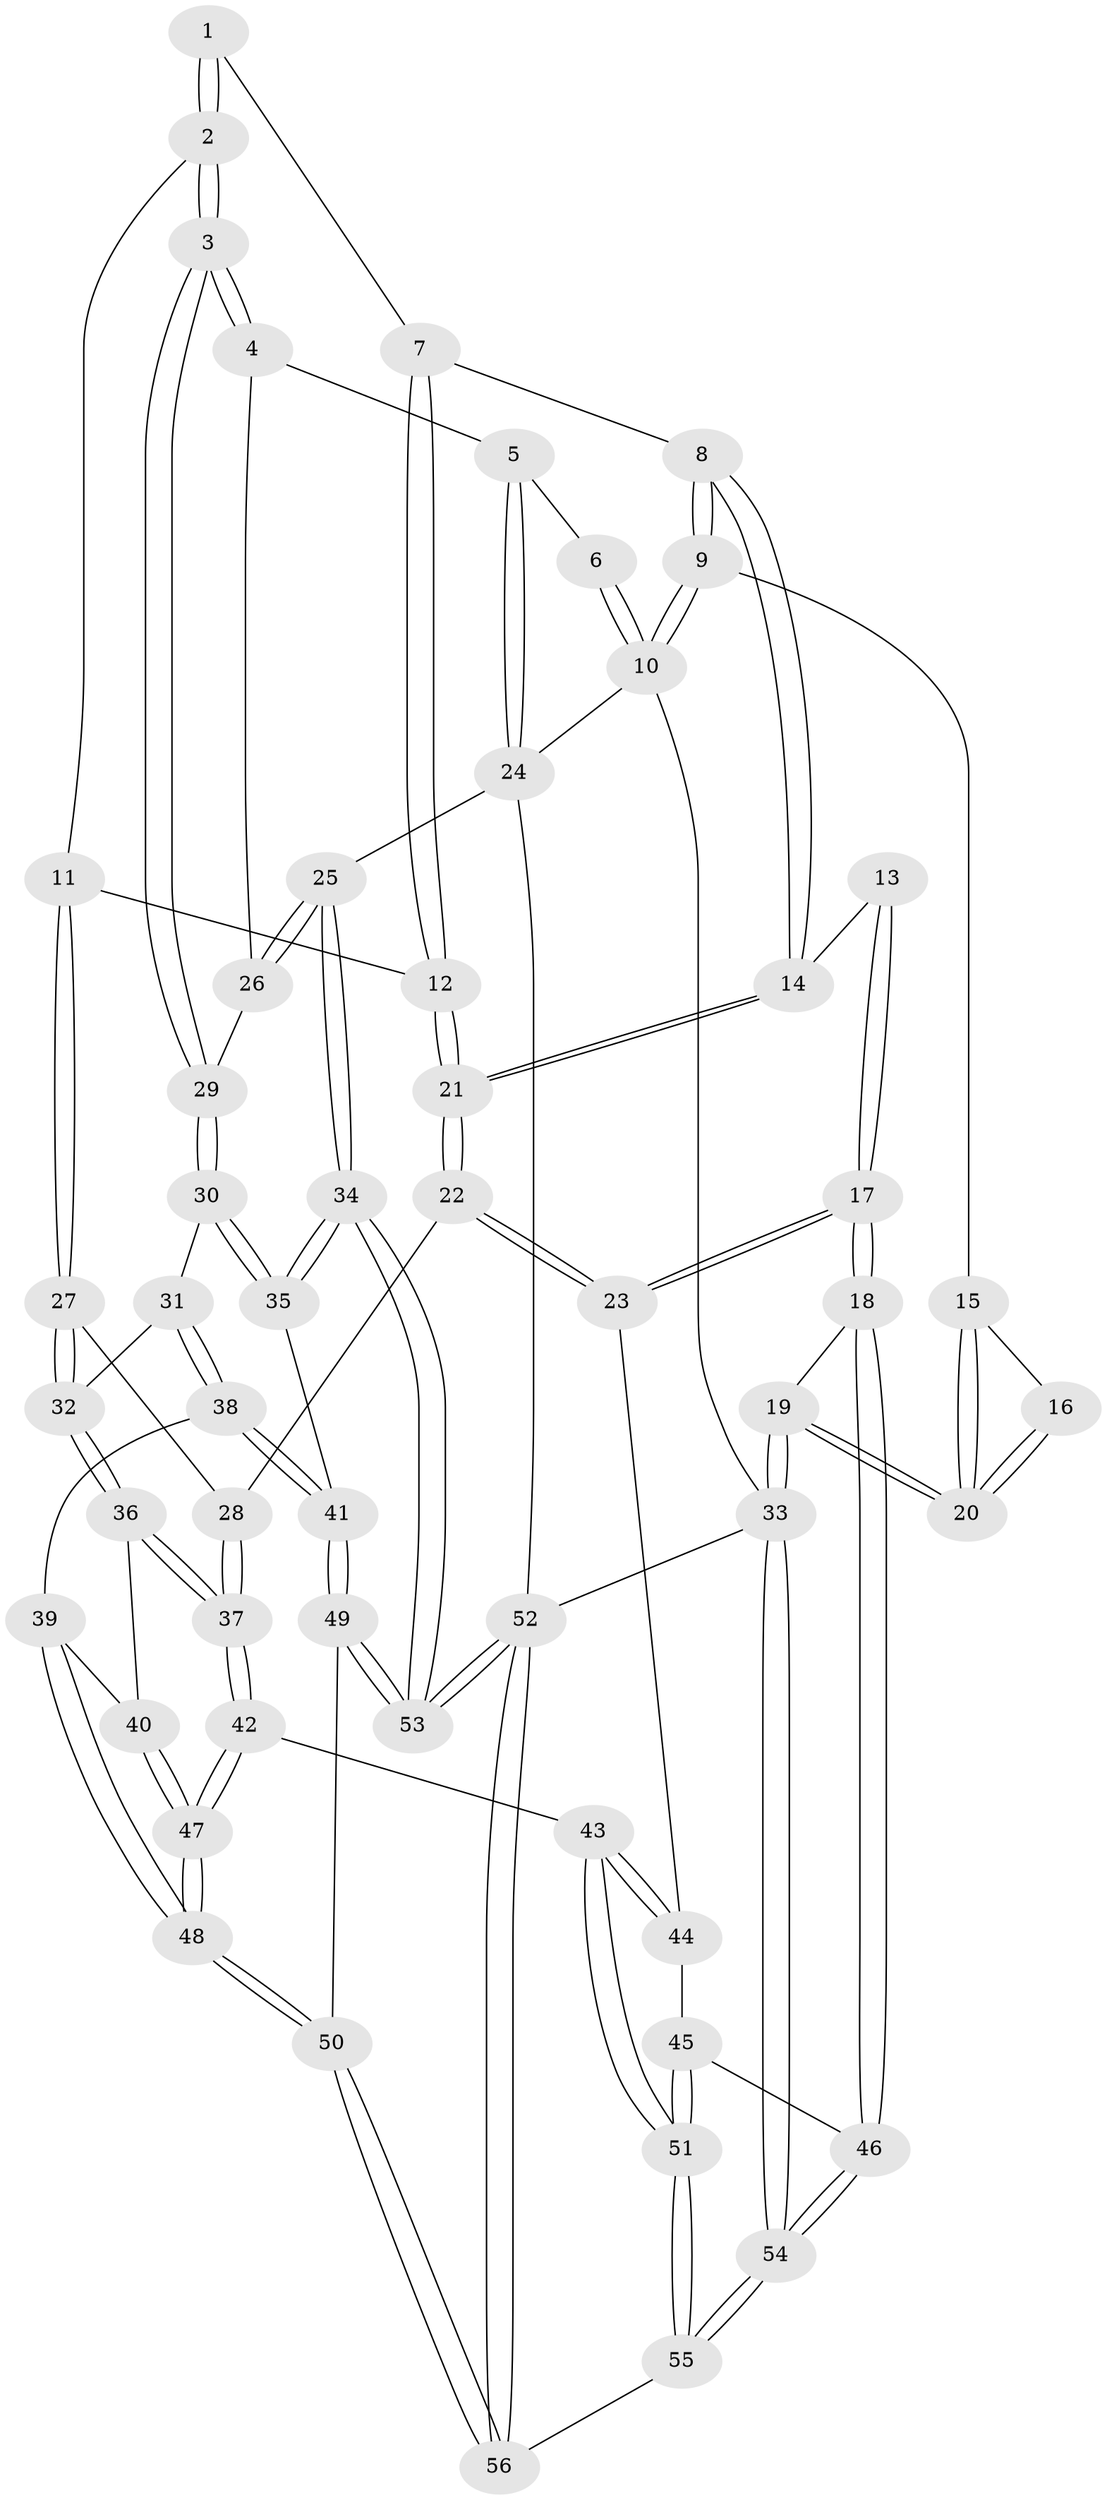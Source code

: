 // coarse degree distribution, {5: 0.42857142857142855, 3: 0.21428571428571427, 4: 0.17857142857142858, 7: 0.07142857142857142, 6: 0.07142857142857142, 10: 0.03571428571428571}
// Generated by graph-tools (version 1.1) at 2025/06/03/04/25 22:06:06]
// undirected, 56 vertices, 137 edges
graph export_dot {
graph [start="1"]
  node [color=gray90,style=filled];
  1 [pos="+0.3309777323499558+0.04525383837719734"];
  2 [pos="+0.6816604660561881+0.28789225988989026"];
  3 [pos="+0.6886510420695195+0.2876189086401148"];
  4 [pos="+0.9581598575924473+0.006533056169680087"];
  5 [pos="+1+0"];
  6 [pos="+0.31283403669302223+0"];
  7 [pos="+0.2482092918016576+0.18816376443509755"];
  8 [pos="+0.19703042788606065+0.23697483407849895"];
  9 [pos="+0+0"];
  10 [pos="+0+0"];
  11 [pos="+0.5408047930910453+0.3603843756465805"];
  12 [pos="+0.4990735362823077+0.36414575013195766"];
  13 [pos="+0.13562874221419882+0.2759130904283553"];
  14 [pos="+0.19487889884939283+0.2436144771222594"];
  15 [pos="+0+0"];
  16 [pos="+0.08061456421800656+0.27599194567052066"];
  17 [pos="+0+0.5919047976529073"];
  18 [pos="+0+0.6022152938107683"];
  19 [pos="+0+0.5962366244640532"];
  20 [pos="+0+0.38349631478495494"];
  21 [pos="+0.279105107426911+0.4514392612488007"];
  22 [pos="+0.24231687781630998+0.5552452743467684"];
  23 [pos="+0.2365283822191365+0.5617771247791933"];
  24 [pos="+1+0"];
  25 [pos="+1+0.6228651544608856"];
  26 [pos="+0.9607272604392605+0.4979658182184611"];
  27 [pos="+0.4750445812375247+0.5757244837776307"];
  28 [pos="+0.4708136899452941+0.5805223843077293"];
  29 [pos="+0.7347767374318298+0.43951395785616193"];
  30 [pos="+0.7335236088022755+0.5349353595849378"];
  31 [pos="+0.7000647048873987+0.5750565022496652"];
  32 [pos="+0.6765494703609248+0.5888912530966878"];
  33 [pos="+0+1"];
  34 [pos="+1+0.7378841462527167"];
  35 [pos="+0.9524839901667125+0.7444965742513289"];
  36 [pos="+0.5804367663934134+0.692196571429391"];
  37 [pos="+0.49593155367267766+0.7107464574434654"];
  38 [pos="+0.7074000116087277+0.7334791600448044"];
  39 [pos="+0.675793141015357+0.7457892242868017"];
  40 [pos="+0.6155884270379082+0.7355635221657583"];
  41 [pos="+0.8149351657631158+0.8428372284689488"];
  42 [pos="+0.4485307798533333+0.7771213969215832"];
  43 [pos="+0.37702709925154143+0.8043306840580475"];
  44 [pos="+0.24813793439540935+0.590682964049866"];
  45 [pos="+0.17618574246532298+0.8078653383582127"];
  46 [pos="+0.0971486373694312+0.8221001154823347"];
  47 [pos="+0.6226323787068881+0.8838307281485319"];
  48 [pos="+0.6264949286870681+0.8879282777591275"];
  49 [pos="+0.7645264695384106+0.9175626090130394"];
  50 [pos="+0.6953452488169635+0.9883383755855607"];
  51 [pos="+0.35354732406633643+0.8507024812119239"];
  52 [pos="+1+1"];
  53 [pos="+1+1"];
  54 [pos="+0.09530799418431132+1"];
  55 [pos="+0.32027985200848547+1"];
  56 [pos="+0.6399017908153868+1"];
  1 -- 2;
  1 -- 2;
  1 -- 7;
  2 -- 3;
  2 -- 3;
  2 -- 11;
  3 -- 4;
  3 -- 4;
  3 -- 29;
  3 -- 29;
  4 -- 5;
  4 -- 26;
  5 -- 6;
  5 -- 24;
  5 -- 24;
  6 -- 10;
  6 -- 10;
  7 -- 8;
  7 -- 12;
  7 -- 12;
  8 -- 9;
  8 -- 9;
  8 -- 14;
  8 -- 14;
  9 -- 10;
  9 -- 10;
  9 -- 15;
  10 -- 24;
  10 -- 33;
  11 -- 12;
  11 -- 27;
  11 -- 27;
  12 -- 21;
  12 -- 21;
  13 -- 14;
  13 -- 17;
  13 -- 17;
  14 -- 21;
  14 -- 21;
  15 -- 16;
  15 -- 20;
  15 -- 20;
  16 -- 20;
  16 -- 20;
  17 -- 18;
  17 -- 18;
  17 -- 23;
  17 -- 23;
  18 -- 19;
  18 -- 46;
  18 -- 46;
  19 -- 20;
  19 -- 20;
  19 -- 33;
  19 -- 33;
  21 -- 22;
  21 -- 22;
  22 -- 23;
  22 -- 23;
  22 -- 28;
  23 -- 44;
  24 -- 25;
  24 -- 52;
  25 -- 26;
  25 -- 26;
  25 -- 34;
  25 -- 34;
  26 -- 29;
  27 -- 28;
  27 -- 32;
  27 -- 32;
  28 -- 37;
  28 -- 37;
  29 -- 30;
  29 -- 30;
  30 -- 31;
  30 -- 35;
  30 -- 35;
  31 -- 32;
  31 -- 38;
  31 -- 38;
  32 -- 36;
  32 -- 36;
  33 -- 54;
  33 -- 54;
  33 -- 52;
  34 -- 35;
  34 -- 35;
  34 -- 53;
  34 -- 53;
  35 -- 41;
  36 -- 37;
  36 -- 37;
  36 -- 40;
  37 -- 42;
  37 -- 42;
  38 -- 39;
  38 -- 41;
  38 -- 41;
  39 -- 40;
  39 -- 48;
  39 -- 48;
  40 -- 47;
  40 -- 47;
  41 -- 49;
  41 -- 49;
  42 -- 43;
  42 -- 47;
  42 -- 47;
  43 -- 44;
  43 -- 44;
  43 -- 51;
  43 -- 51;
  44 -- 45;
  45 -- 46;
  45 -- 51;
  45 -- 51;
  46 -- 54;
  46 -- 54;
  47 -- 48;
  47 -- 48;
  48 -- 50;
  48 -- 50;
  49 -- 50;
  49 -- 53;
  49 -- 53;
  50 -- 56;
  50 -- 56;
  51 -- 55;
  51 -- 55;
  52 -- 53;
  52 -- 53;
  52 -- 56;
  52 -- 56;
  54 -- 55;
  54 -- 55;
  55 -- 56;
}
